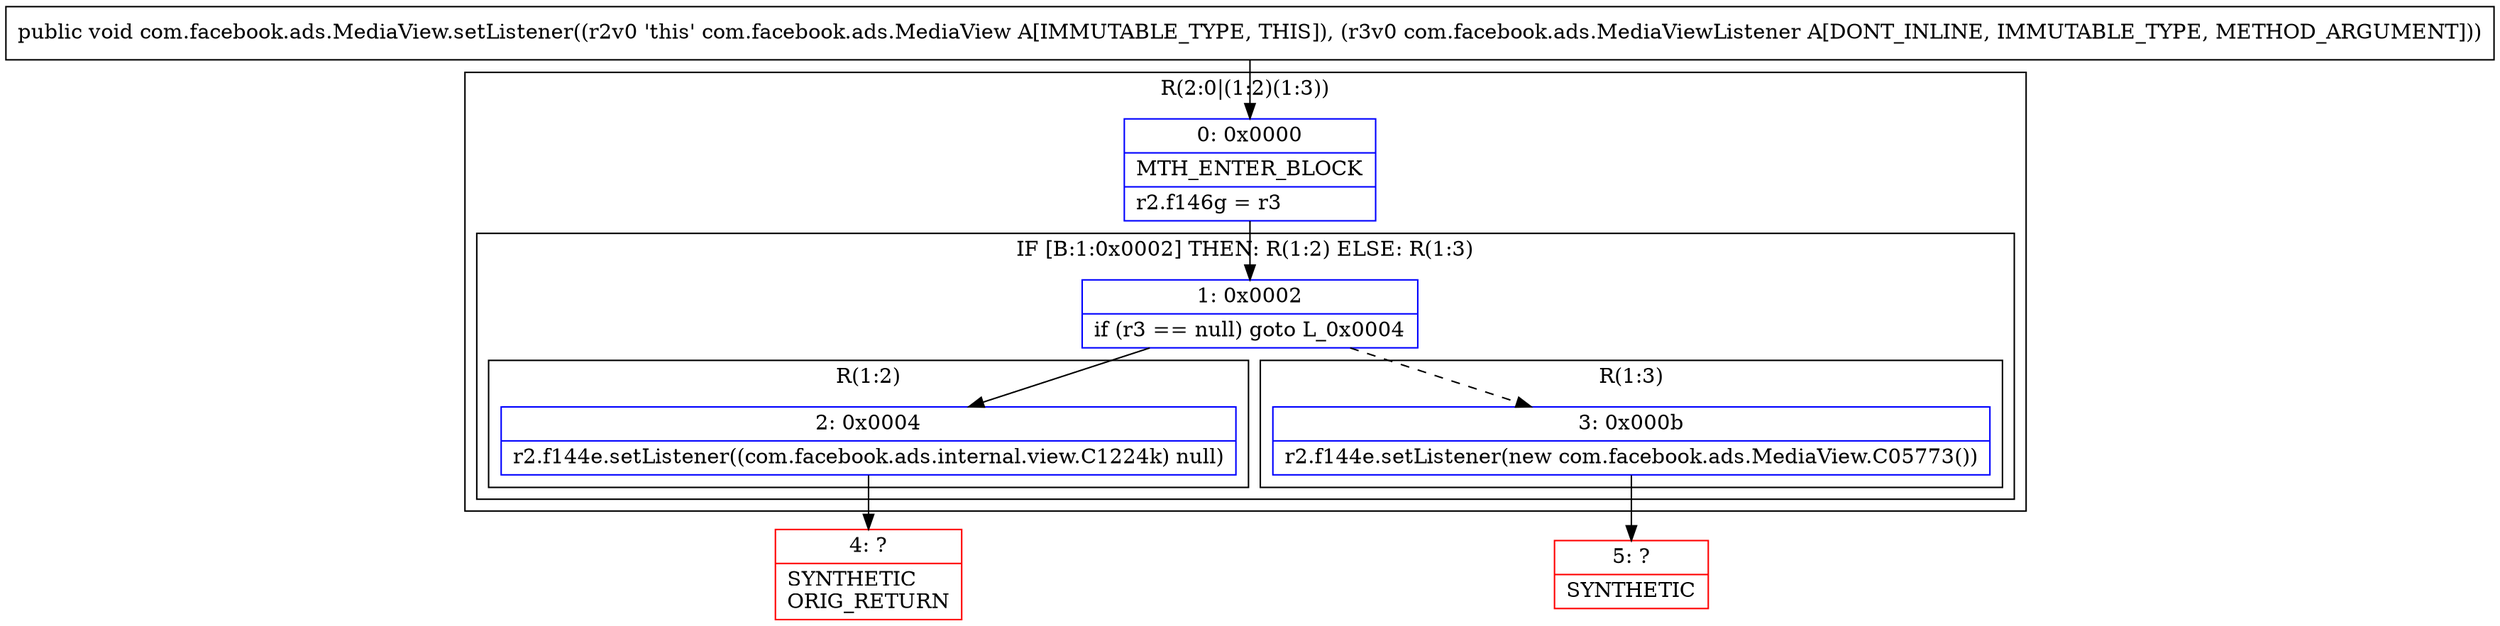 digraph "CFG forcom.facebook.ads.MediaView.setListener(Lcom\/facebook\/ads\/MediaViewListener;)V" {
subgraph cluster_Region_1469791255 {
label = "R(2:0|(1:2)(1:3))";
node [shape=record,color=blue];
Node_0 [shape=record,label="{0\:\ 0x0000|MTH_ENTER_BLOCK\l|r2.f146g = r3\l}"];
subgraph cluster_IfRegion_111843975 {
label = "IF [B:1:0x0002] THEN: R(1:2) ELSE: R(1:3)";
node [shape=record,color=blue];
Node_1 [shape=record,label="{1\:\ 0x0002|if (r3 == null) goto L_0x0004\l}"];
subgraph cluster_Region_2008060793 {
label = "R(1:2)";
node [shape=record,color=blue];
Node_2 [shape=record,label="{2\:\ 0x0004|r2.f144e.setListener((com.facebook.ads.internal.view.C1224k) null)\l}"];
}
subgraph cluster_Region_49962922 {
label = "R(1:3)";
node [shape=record,color=blue];
Node_3 [shape=record,label="{3\:\ 0x000b|r2.f144e.setListener(new com.facebook.ads.MediaView.C05773())\l}"];
}
}
}
Node_4 [shape=record,color=red,label="{4\:\ ?|SYNTHETIC\lORIG_RETURN\l}"];
Node_5 [shape=record,color=red,label="{5\:\ ?|SYNTHETIC\l}"];
MethodNode[shape=record,label="{public void com.facebook.ads.MediaView.setListener((r2v0 'this' com.facebook.ads.MediaView A[IMMUTABLE_TYPE, THIS]), (r3v0 com.facebook.ads.MediaViewListener A[DONT_INLINE, IMMUTABLE_TYPE, METHOD_ARGUMENT])) }"];
MethodNode -> Node_0;
Node_0 -> Node_1;
Node_1 -> Node_2;
Node_1 -> Node_3[style=dashed];
Node_2 -> Node_4;
Node_3 -> Node_5;
}

